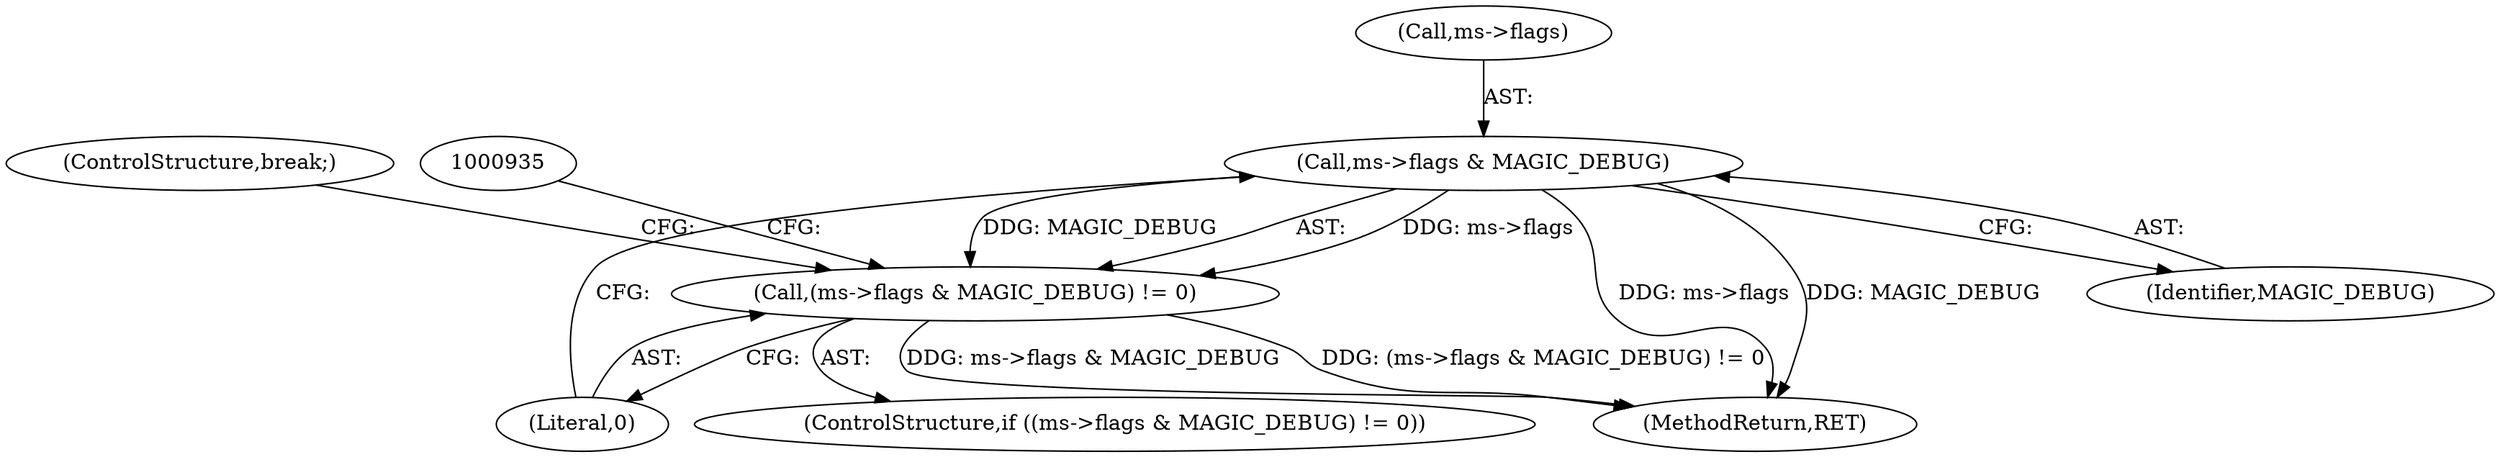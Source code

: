 digraph "0_file_74cafd7de9ec99a14f4480927580e501c8f852c3@pointer" {
"1000928" [label="(Call,ms->flags & MAGIC_DEBUG)"];
"1000927" [label="(Call,(ms->flags & MAGIC_DEBUG) != 0)"];
"1000929" [label="(Call,ms->flags)"];
"1000927" [label="(Call,(ms->flags & MAGIC_DEBUG) != 0)"];
"1000932" [label="(Identifier,MAGIC_DEBUG)"];
"1000994" [label="(MethodReturn,RET)"];
"1000933" [label="(Literal,0)"];
"1000926" [label="(ControlStructure,if ((ms->flags & MAGIC_DEBUG) != 0))"];
"1000928" [label="(Call,ms->flags & MAGIC_DEBUG)"];
"1000949" [label="(ControlStructure,break;)"];
"1000928" -> "1000927"  [label="AST: "];
"1000928" -> "1000932"  [label="CFG: "];
"1000929" -> "1000928"  [label="AST: "];
"1000932" -> "1000928"  [label="AST: "];
"1000933" -> "1000928"  [label="CFG: "];
"1000928" -> "1000994"  [label="DDG: ms->flags"];
"1000928" -> "1000994"  [label="DDG: MAGIC_DEBUG"];
"1000928" -> "1000927"  [label="DDG: ms->flags"];
"1000928" -> "1000927"  [label="DDG: MAGIC_DEBUG"];
"1000927" -> "1000926"  [label="AST: "];
"1000927" -> "1000933"  [label="CFG: "];
"1000933" -> "1000927"  [label="AST: "];
"1000935" -> "1000927"  [label="CFG: "];
"1000949" -> "1000927"  [label="CFG: "];
"1000927" -> "1000994"  [label="DDG: (ms->flags & MAGIC_DEBUG) != 0"];
"1000927" -> "1000994"  [label="DDG: ms->flags & MAGIC_DEBUG"];
}
